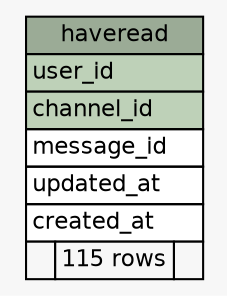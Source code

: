 // dot 2.38.0 on Linux 4.4.0-116-generic
// SchemaSpy rev 590
digraph "haveread" {
  graph [
    rankdir="RL"
    bgcolor="#f7f7f7"
    nodesep="0.18"
    ranksep="0.46"
    fontname="Helvetica"
    fontsize="11"
  ];
  node [
    fontname="Helvetica"
    fontsize="11"
    shape="plaintext"
  ];
  edge [
    arrowsize="0.8"
  ];
  "haveread" [
    label=<
    <TABLE BORDER="0" CELLBORDER="1" CELLSPACING="0" BGCOLOR="#ffffff">
      <TR><TD COLSPAN="3" BGCOLOR="#9bab96" ALIGN="CENTER">haveread</TD></TR>
      <TR><TD PORT="user_id" COLSPAN="3" BGCOLOR="#bed1b8" ALIGN="LEFT">user_id</TD></TR>
      <TR><TD PORT="channel_id" COLSPAN="3" BGCOLOR="#bed1b8" ALIGN="LEFT">channel_id</TD></TR>
      <TR><TD PORT="message_id" COLSPAN="3" ALIGN="LEFT">message_id</TD></TR>
      <TR><TD PORT="updated_at" COLSPAN="3" ALIGN="LEFT">updated_at</TD></TR>
      <TR><TD PORT="created_at" COLSPAN="3" ALIGN="LEFT">created_at</TD></TR>
      <TR><TD ALIGN="LEFT" BGCOLOR="#f7f7f7">  </TD><TD ALIGN="RIGHT" BGCOLOR="#f7f7f7">115 rows</TD><TD ALIGN="RIGHT" BGCOLOR="#f7f7f7">  </TD></TR>
    </TABLE>>
    URL="tables/haveread.html"
    tooltip="haveread"
  ];
}
